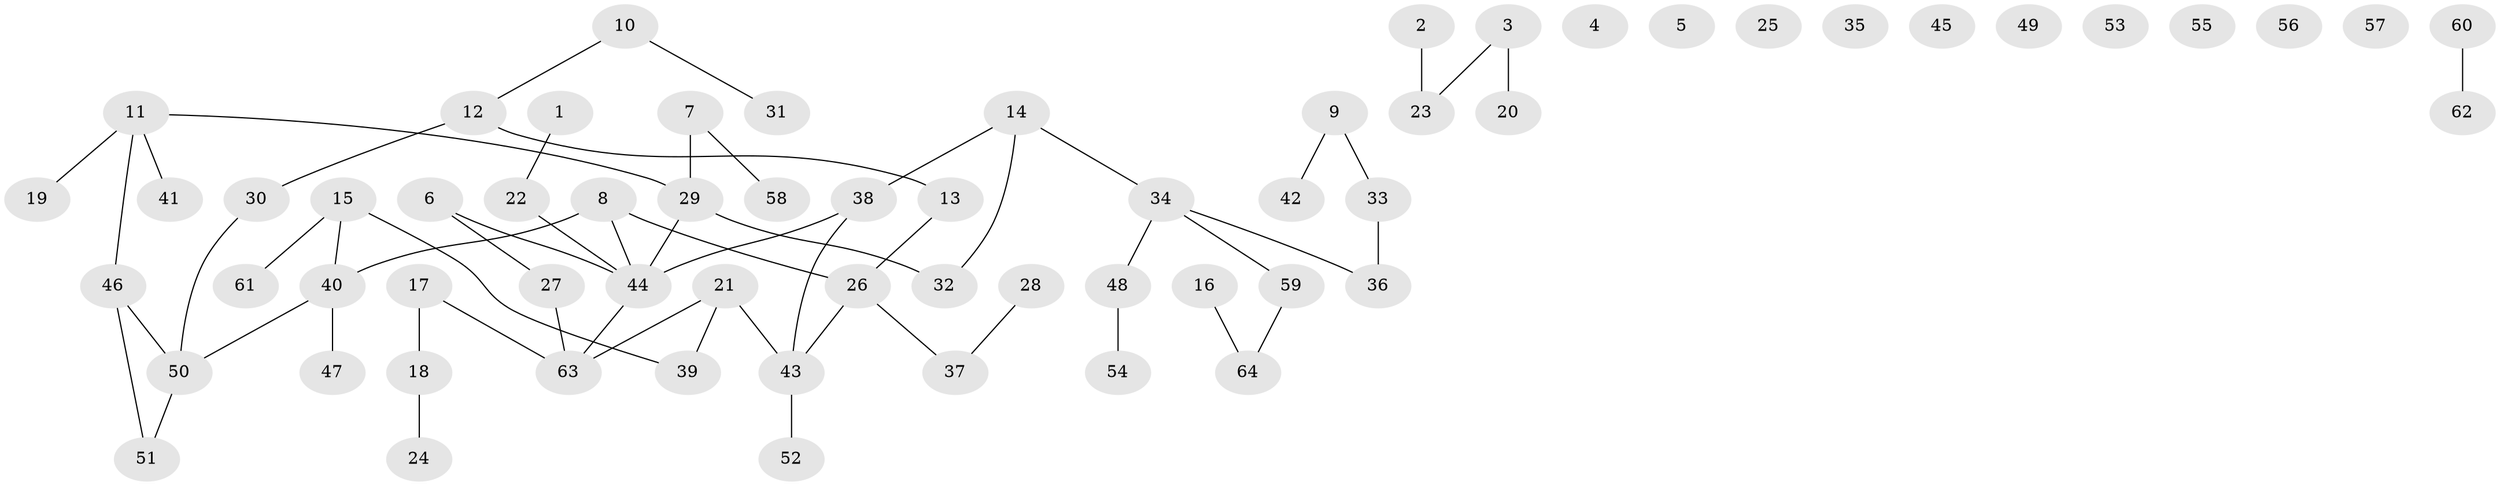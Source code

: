 // Generated by graph-tools (version 1.1) at 2025/39/03/09/25 04:39:32]
// undirected, 64 vertices, 59 edges
graph export_dot {
graph [start="1"]
  node [color=gray90,style=filled];
  1;
  2;
  3;
  4;
  5;
  6;
  7;
  8;
  9;
  10;
  11;
  12;
  13;
  14;
  15;
  16;
  17;
  18;
  19;
  20;
  21;
  22;
  23;
  24;
  25;
  26;
  27;
  28;
  29;
  30;
  31;
  32;
  33;
  34;
  35;
  36;
  37;
  38;
  39;
  40;
  41;
  42;
  43;
  44;
  45;
  46;
  47;
  48;
  49;
  50;
  51;
  52;
  53;
  54;
  55;
  56;
  57;
  58;
  59;
  60;
  61;
  62;
  63;
  64;
  1 -- 22;
  2 -- 23;
  3 -- 20;
  3 -- 23;
  6 -- 27;
  6 -- 44;
  7 -- 29;
  7 -- 58;
  8 -- 26;
  8 -- 40;
  8 -- 44;
  9 -- 33;
  9 -- 42;
  10 -- 12;
  10 -- 31;
  11 -- 19;
  11 -- 29;
  11 -- 41;
  11 -- 46;
  12 -- 13;
  12 -- 30;
  13 -- 26;
  14 -- 32;
  14 -- 34;
  14 -- 38;
  15 -- 39;
  15 -- 40;
  15 -- 61;
  16 -- 64;
  17 -- 18;
  17 -- 63;
  18 -- 24;
  21 -- 39;
  21 -- 43;
  21 -- 63;
  22 -- 44;
  26 -- 37;
  26 -- 43;
  27 -- 63;
  28 -- 37;
  29 -- 32;
  29 -- 44;
  30 -- 50;
  33 -- 36;
  34 -- 36;
  34 -- 48;
  34 -- 59;
  38 -- 43;
  38 -- 44;
  40 -- 47;
  40 -- 50;
  43 -- 52;
  44 -- 63;
  46 -- 50;
  46 -- 51;
  48 -- 54;
  50 -- 51;
  59 -- 64;
  60 -- 62;
}
